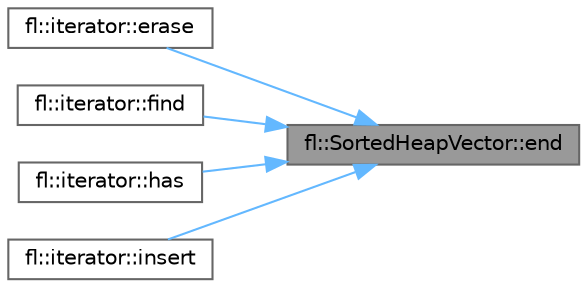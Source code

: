 digraph "fl::SortedHeapVector::end"
{
 // LATEX_PDF_SIZE
  bgcolor="transparent";
  edge [fontname=Helvetica,fontsize=10,labelfontname=Helvetica,labelfontsize=10];
  node [fontname=Helvetica,fontsize=10,shape=box,height=0.2,width=0.4];
  rankdir="RL";
  Node1 [id="Node000001",label="fl::SortedHeapVector::end",height=0.2,width=0.4,color="gray40", fillcolor="grey60", style="filled", fontcolor="black",tooltip=" "];
  Node1 -> Node2 [id="edge1_Node000001_Node000002",dir="back",color="steelblue1",style="solid",tooltip=" "];
  Node2 [id="Node000002",label="fl::iterator::erase",height=0.2,width=0.4,color="grey40", fillcolor="white", style="filled",URL="$d0/d5c/classfl_1_1_sorted_heap_vector_a29585576851f357c58eb7081d33a0be4.html#a29585576851f357c58eb7081d33a0be4",tooltip=" "];
  Node1 -> Node3 [id="edge2_Node000001_Node000003",dir="back",color="steelblue1",style="solid",tooltip=" "];
  Node3 [id="Node000003",label="fl::iterator::find",height=0.2,width=0.4,color="grey40", fillcolor="white", style="filled",URL="$d0/d5c/classfl_1_1_sorted_heap_vector_af215d06940274e9ca30be0f1d5950e50.html#af215d06940274e9ca30be0f1d5950e50",tooltip=" "];
  Node1 -> Node4 [id="edge3_Node000001_Node000004",dir="back",color="steelblue1",style="solid",tooltip=" "];
  Node4 [id="Node000004",label="fl::iterator::has",height=0.2,width=0.4,color="grey40", fillcolor="white", style="filled",URL="$d0/d5c/classfl_1_1_sorted_heap_vector_a45fa0115fc388f68ad96ffad229851d0.html#a45fa0115fc388f68ad96ffad229851d0",tooltip=" "];
  Node1 -> Node5 [id="edge4_Node000001_Node000005",dir="back",color="steelblue1",style="solid",tooltip=" "];
  Node5 [id="Node000005",label="fl::iterator::insert",height=0.2,width=0.4,color="grey40", fillcolor="white", style="filled",URL="$d0/d5c/classfl_1_1_sorted_heap_vector_acb8ebcc1fd72df0caf56c72b8c5de708.html#acb8ebcc1fd72df0caf56c72b8c5de708",tooltip=" "];
}
